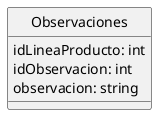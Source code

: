 @startuml Observaciones
hide circle
class Observaciones{
    idLineaProducto: int
    idObservacion: int
    observacion: string
}
@enduml